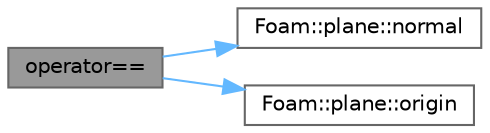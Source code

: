 digraph "operator=="
{
 // LATEX_PDF_SIZE
  bgcolor="transparent";
  edge [fontname=Helvetica,fontsize=10,labelfontname=Helvetica,labelfontsize=10];
  node [fontname=Helvetica,fontsize=10,shape=box,height=0.2,width=0.4];
  rankdir="LR";
  Node1 [id="Node000001",label="operator==",height=0.2,width=0.4,color="gray40", fillcolor="grey60", style="filled", fontcolor="black",tooltip=" "];
  Node1 -> Node2 [id="edge1_Node000001_Node000002",color="steelblue1",style="solid",tooltip=" "];
  Node2 [id="Node000002",label="Foam::plane::normal",height=0.2,width=0.4,color="grey40", fillcolor="white", style="filled",URL="$classFoam_1_1plane.html#a656978cd1635b000b87f84da1df80523",tooltip=" "];
  Node1 -> Node3 [id="edge2_Node000001_Node000003",color="steelblue1",style="solid",tooltip=" "];
  Node3 [id="Node000003",label="Foam::plane::origin",height=0.2,width=0.4,color="grey40", fillcolor="white", style="filled",URL="$classFoam_1_1plane.html#a0ff3b36578dc3bd82f76b3504ec8cf3b",tooltip=" "];
}
